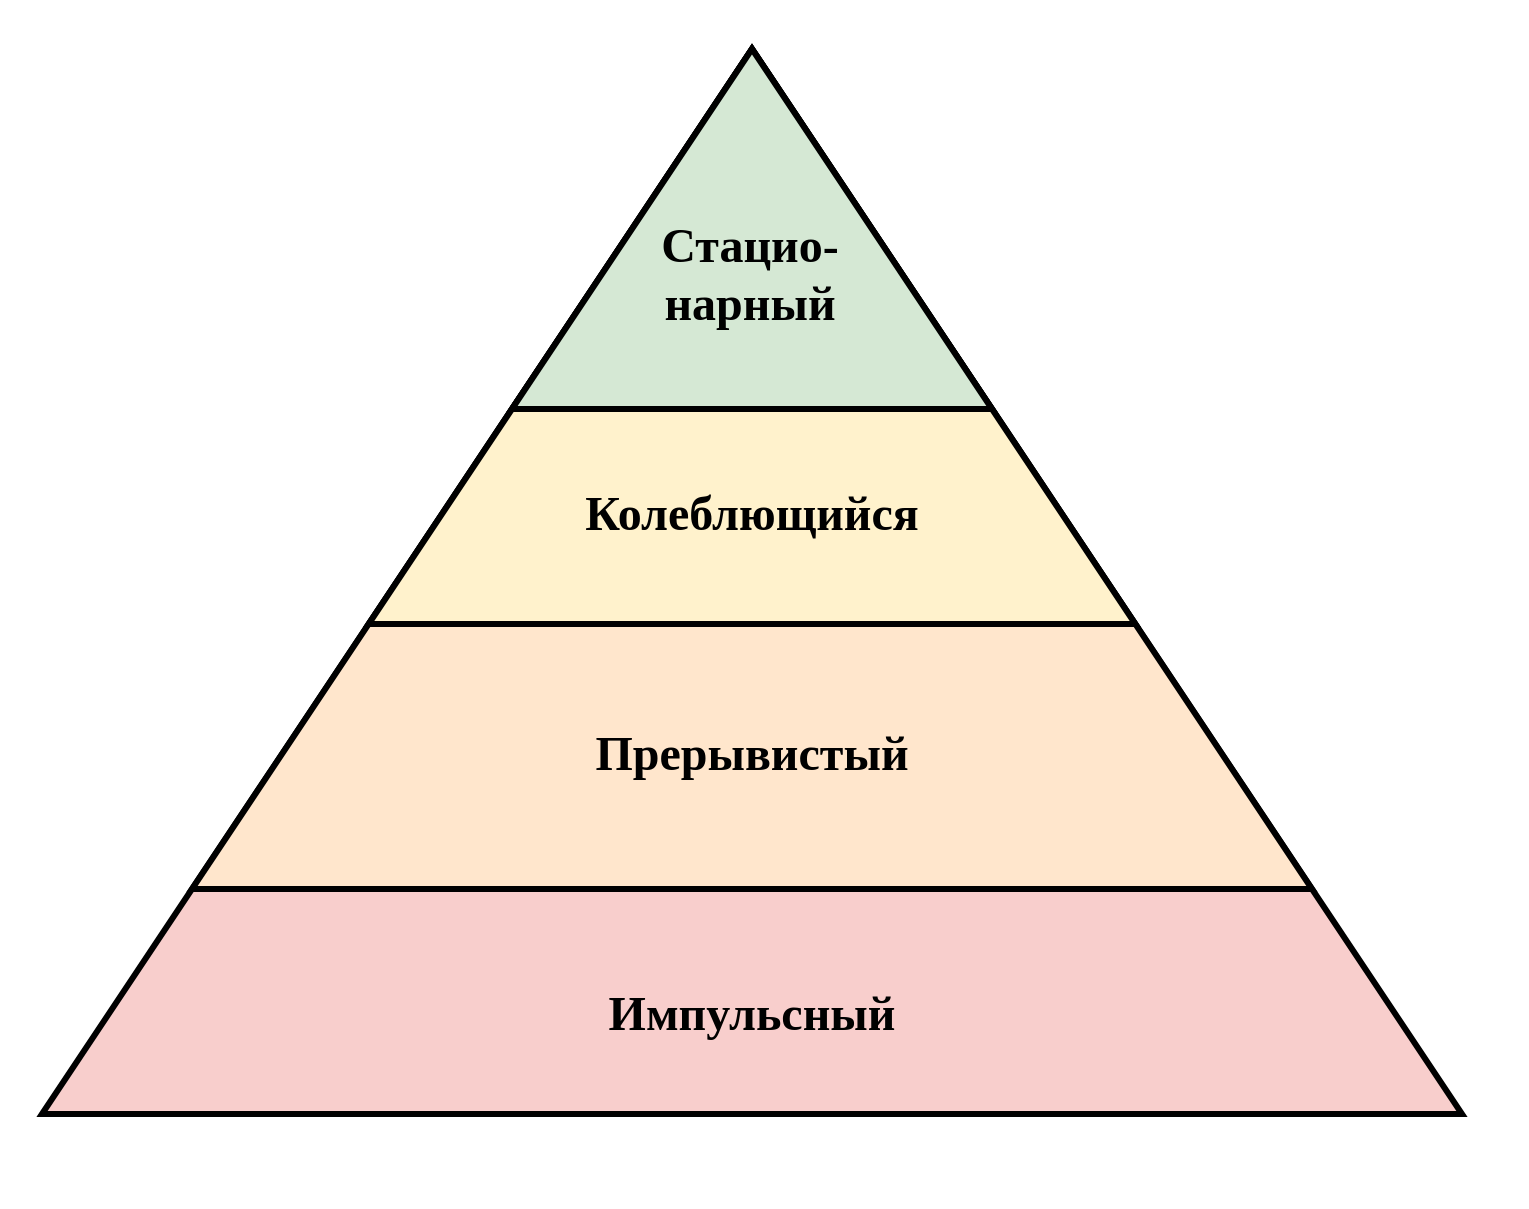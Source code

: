 <mxfile version="18.1.3" type="device"><diagram id="8fkuVQVbaPH1B-xC--fX" name="Страница 1"><mxGraphModel dx="1730" dy="1082" grid="1" gridSize="10" guides="1" tooltips="1" connect="1" arrows="1" fold="1" page="1" pageScale="1" pageWidth="827" pageHeight="1169" math="0" shadow="0"><root><mxCell id="0"/><mxCell id="1" parent="0"/><mxCell id="ga2NIQ4EYfmqSPNGauvQ-29" value="" style="rounded=0;whiteSpace=wrap;html=1;fontFamily=Times New Roman;fontSize=22;strokeColor=#000000;strokeWidth=3;opacity=0;" vertex="1" parent="1"><mxGeometry x="40" y="120" width="760" height="600" as="geometry"/></mxCell><mxCell id="ga2NIQ4EYfmqSPNGauvQ-17" value="" style="triangle;whiteSpace=wrap;html=1;strokeColor=#000000;strokeWidth=3;direction=north;fillColor=#f8cecc;" vertex="1" parent="1"><mxGeometry x="59" y="142.5" width="710" height="532.5" as="geometry"/></mxCell><mxCell id="ga2NIQ4EYfmqSPNGauvQ-19" value="" style="triangle;whiteSpace=wrap;html=1;strokeColor=#000000;strokeWidth=3;direction=north;fillColor=#ffe6cc;" vertex="1" parent="1"><mxGeometry x="134" y="142.5" width="560" height="420" as="geometry"/></mxCell><mxCell id="ga2NIQ4EYfmqSPNGauvQ-20" value="" style="triangle;whiteSpace=wrap;html=1;strokeColor=#000000;strokeWidth=3;direction=north;fillColor=#fff2cc;" vertex="1" parent="1"><mxGeometry x="222.33" y="142.5" width="383.34" height="287.5" as="geometry"/></mxCell><mxCell id="ga2NIQ4EYfmqSPNGauvQ-21" value="" style="triangle;whiteSpace=wrap;html=1;strokeColor=#000000;strokeWidth=3;direction=north;fillColor=#d5e8d4;" vertex="1" parent="1"><mxGeometry x="293.99" y="142.5" width="240.01" height="180.01" as="geometry"/></mxCell><mxCell id="ga2NIQ4EYfmqSPNGauvQ-23" value="&lt;font size=&quot;1&quot; face=&quot;Times New Roman&quot; style=&quot;&quot;&gt;&lt;b style=&quot;font-size: 24px;&quot;&gt;Колеблющийся&lt;/b&gt;&lt;/font&gt;" style="text;html=1;strokeColor=none;fillColor=none;align=center;verticalAlign=middle;whiteSpace=wrap;rounded=0;" vertex="1" parent="1"><mxGeometry x="384" y="360" width="60" height="30" as="geometry"/></mxCell><mxCell id="ga2NIQ4EYfmqSPNGauvQ-24" value="&lt;font size=&quot;1&quot; face=&quot;Times New Roman&quot; style=&quot;&quot;&gt;&lt;b style=&quot;font-size: 24px;&quot;&gt;Прерывистый&lt;/b&gt;&lt;/font&gt;" style="text;html=1;strokeColor=none;fillColor=none;align=center;verticalAlign=middle;whiteSpace=wrap;rounded=0;" vertex="1" parent="1"><mxGeometry x="384" y="480" width="60" height="30" as="geometry"/></mxCell><mxCell id="ga2NIQ4EYfmqSPNGauvQ-25" value="&lt;font size=&quot;1&quot; face=&quot;Times New Roman&quot; style=&quot;&quot;&gt;&lt;b style=&quot;font-size: 24px;&quot;&gt;Импульсный&lt;/b&gt;&lt;/font&gt;" style="text;html=1;strokeColor=none;fillColor=none;align=center;verticalAlign=middle;whiteSpace=wrap;rounded=0;" vertex="1" parent="1"><mxGeometry x="384" y="610" width="60" height="30" as="geometry"/></mxCell><mxCell id="ga2NIQ4EYfmqSPNGauvQ-28" value="&lt;font face=&quot;Times New Roman&quot;&gt;&lt;span style=&quot;font-size: 24px;&quot;&gt;&lt;b&gt;Стацио-&lt;br&gt;нарный&lt;/b&gt;&lt;/span&gt;&lt;/font&gt;" style="text;html=1;strokeColor=none;fillColor=none;align=center;verticalAlign=middle;whiteSpace=wrap;rounded=0;" vertex="1" parent="1"><mxGeometry x="383" y="240" width="60" height="30" as="geometry"/></mxCell></root></mxGraphModel></diagram></mxfile>